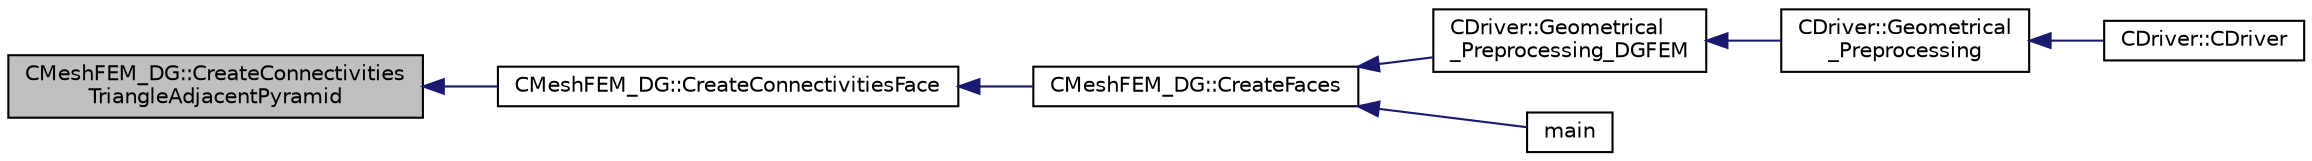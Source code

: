 digraph "CMeshFEM_DG::CreateConnectivitiesTriangleAdjacentPyramid"
{
  edge [fontname="Helvetica",fontsize="10",labelfontname="Helvetica",labelfontsize="10"];
  node [fontname="Helvetica",fontsize="10",shape=record];
  rankdir="LR";
  Node103 [label="CMeshFEM_DG::CreateConnectivities\lTriangleAdjacentPyramid",height=0.2,width=0.4,color="black", fillcolor="grey75", style="filled", fontcolor="black"];
  Node103 -> Node104 [dir="back",color="midnightblue",fontsize="10",style="solid",fontname="Helvetica"];
  Node104 [label="CMeshFEM_DG::CreateConnectivitiesFace",height=0.2,width=0.4,color="black", fillcolor="white", style="filled",URL="$class_c_mesh_f_e_m___d_g.html#a6640834bb680287577c101d1982f524e",tooltip="Function, which computes the correct sequence of the connectivities of a face, such that it matches t..."];
  Node104 -> Node105 [dir="back",color="midnightblue",fontsize="10",style="solid",fontname="Helvetica"];
  Node105 [label="CMeshFEM_DG::CreateFaces",height=0.2,width=0.4,color="black", fillcolor="white", style="filled",URL="$class_c_mesh_f_e_m___d_g.html#a1f627fc4d40b545b139486a83396874d",tooltip="Function to create the faces used in the DG formulation. "];
  Node105 -> Node106 [dir="back",color="midnightblue",fontsize="10",style="solid",fontname="Helvetica"];
  Node106 [label="CDriver::Geometrical\l_Preprocessing_DGFEM",height=0.2,width=0.4,color="black", fillcolor="white", style="filled",URL="$class_c_driver.html#a2d9ea1c3d957f03fa5e22fa55e3369a6",tooltip="Do the geometrical preprocessing for the DG FEM solver. "];
  Node106 -> Node107 [dir="back",color="midnightblue",fontsize="10",style="solid",fontname="Helvetica"];
  Node107 [label="CDriver::Geometrical\l_Preprocessing",height=0.2,width=0.4,color="black", fillcolor="white", style="filled",URL="$class_c_driver.html#ad3d55fa299acdb779a7772bcee249004",tooltip="Construction of the edge-based data structure and the multigrid structure. "];
  Node107 -> Node108 [dir="back",color="midnightblue",fontsize="10",style="solid",fontname="Helvetica"];
  Node108 [label="CDriver::CDriver",height=0.2,width=0.4,color="black", fillcolor="white", style="filled",URL="$class_c_driver.html#a3fca4a013a6efa9bbb38fe78a86b5f3d",tooltip="Constructor of the class. "];
  Node105 -> Node109 [dir="back",color="midnightblue",fontsize="10",style="solid",fontname="Helvetica"];
  Node109 [label="main",height=0.2,width=0.4,color="black", fillcolor="white", style="filled",URL="$_s_u2___d_o_t_8cpp.html#a0ddf1224851353fc92bfbff6f499fa97"];
}
